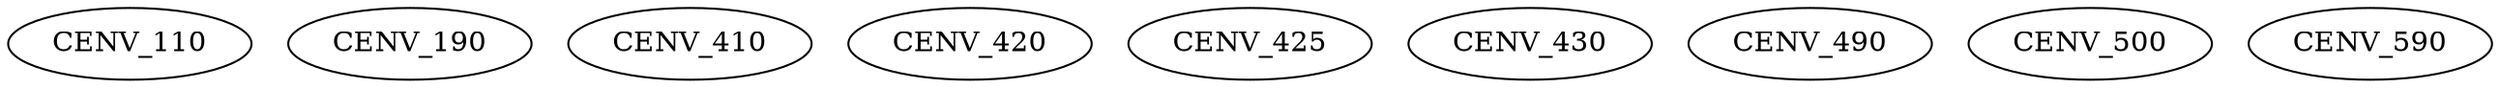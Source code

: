 digraph G {
    CENV_110;
    CENV_190;
    CENV_410;
    CENV_420;
    CENV_425;
    CENV_430;
    CENV_490;
    CENV_500;
    CENV_590;
}

